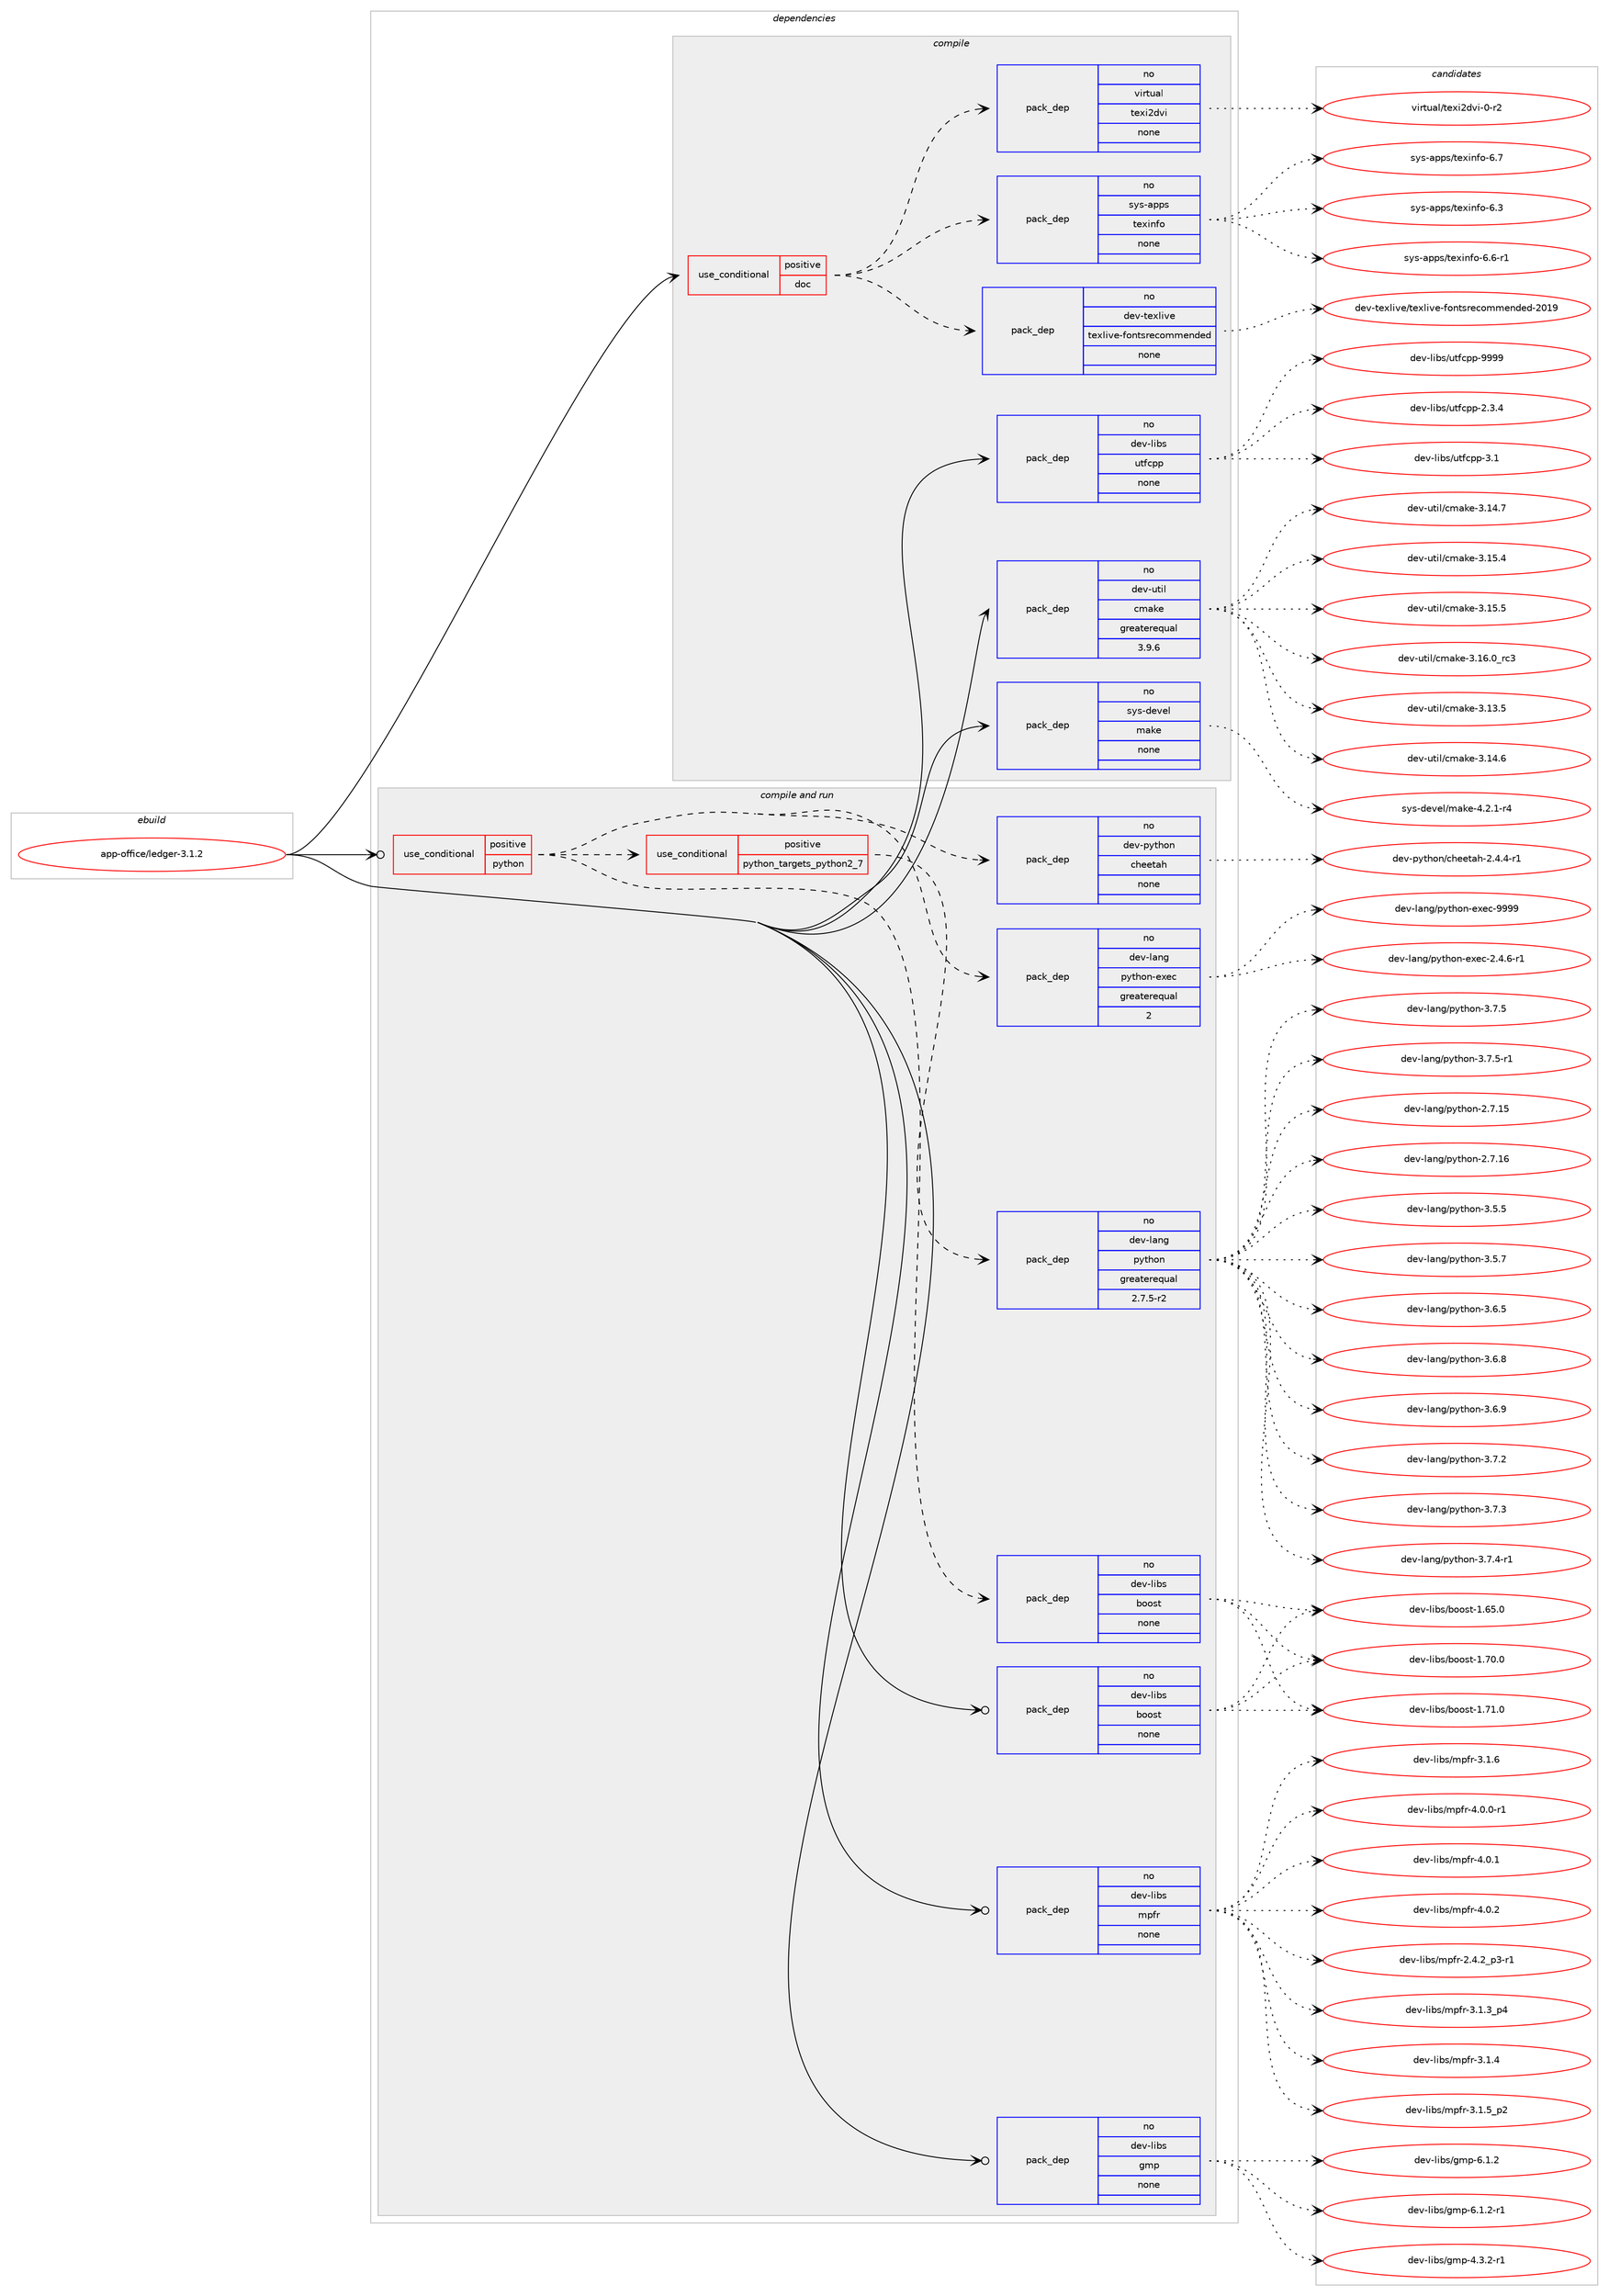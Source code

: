 digraph prolog {

# *************
# Graph options
# *************

newrank=true;
concentrate=true;
compound=true;
graph [rankdir=LR,fontname=Helvetica,fontsize=10,ranksep=1.5];#, ranksep=2.5, nodesep=0.2];
edge  [arrowhead=vee];
node  [fontname=Helvetica,fontsize=10];

# **********
# The ebuild
# **********

subgraph cluster_leftcol {
color=gray;
rank=same;
label=<<i>ebuild</i>>;
id [label="app-office/ledger-3.1.2", color=red, width=4, href="../app-office/ledger-3.1.2.svg"];
}

# ****************
# The dependencies
# ****************

subgraph cluster_midcol {
color=gray;
label=<<i>dependencies</i>>;
subgraph cluster_compile {
fillcolor="#eeeeee";
style=filled;
label=<<i>compile</i>>;
subgraph cond120042 {
dependency502822 [label=<<TABLE BORDER="0" CELLBORDER="1" CELLSPACING="0" CELLPADDING="4"><TR><TD ROWSPAN="3" CELLPADDING="10">use_conditional</TD></TR><TR><TD>positive</TD></TR><TR><TD>doc</TD></TR></TABLE>>, shape=none, color=red];
subgraph pack373690 {
dependency502823 [label=<<TABLE BORDER="0" CELLBORDER="1" CELLSPACING="0" CELLPADDING="4" WIDTH="220"><TR><TD ROWSPAN="6" CELLPADDING="30">pack_dep</TD></TR><TR><TD WIDTH="110">no</TD></TR><TR><TD>sys-apps</TD></TR><TR><TD>texinfo</TD></TR><TR><TD>none</TD></TR><TR><TD></TD></TR></TABLE>>, shape=none, color=blue];
}
dependency502822:e -> dependency502823:w [weight=20,style="dashed",arrowhead="vee"];
subgraph pack373691 {
dependency502824 [label=<<TABLE BORDER="0" CELLBORDER="1" CELLSPACING="0" CELLPADDING="4" WIDTH="220"><TR><TD ROWSPAN="6" CELLPADDING="30">pack_dep</TD></TR><TR><TD WIDTH="110">no</TD></TR><TR><TD>virtual</TD></TR><TR><TD>texi2dvi</TD></TR><TR><TD>none</TD></TR><TR><TD></TD></TR></TABLE>>, shape=none, color=blue];
}
dependency502822:e -> dependency502824:w [weight=20,style="dashed",arrowhead="vee"];
subgraph pack373692 {
dependency502825 [label=<<TABLE BORDER="0" CELLBORDER="1" CELLSPACING="0" CELLPADDING="4" WIDTH="220"><TR><TD ROWSPAN="6" CELLPADDING="30">pack_dep</TD></TR><TR><TD WIDTH="110">no</TD></TR><TR><TD>dev-texlive</TD></TR><TR><TD>texlive-fontsrecommended</TD></TR><TR><TD>none</TD></TR><TR><TD></TD></TR></TABLE>>, shape=none, color=blue];
}
dependency502822:e -> dependency502825:w [weight=20,style="dashed",arrowhead="vee"];
}
id:e -> dependency502822:w [weight=20,style="solid",arrowhead="vee"];
subgraph pack373693 {
dependency502826 [label=<<TABLE BORDER="0" CELLBORDER="1" CELLSPACING="0" CELLPADDING="4" WIDTH="220"><TR><TD ROWSPAN="6" CELLPADDING="30">pack_dep</TD></TR><TR><TD WIDTH="110">no</TD></TR><TR><TD>dev-libs</TD></TR><TR><TD>utfcpp</TD></TR><TR><TD>none</TD></TR><TR><TD></TD></TR></TABLE>>, shape=none, color=blue];
}
id:e -> dependency502826:w [weight=20,style="solid",arrowhead="vee"];
subgraph pack373694 {
dependency502827 [label=<<TABLE BORDER="0" CELLBORDER="1" CELLSPACING="0" CELLPADDING="4" WIDTH="220"><TR><TD ROWSPAN="6" CELLPADDING="30">pack_dep</TD></TR><TR><TD WIDTH="110">no</TD></TR><TR><TD>dev-util</TD></TR><TR><TD>cmake</TD></TR><TR><TD>greaterequal</TD></TR><TR><TD>3.9.6</TD></TR></TABLE>>, shape=none, color=blue];
}
id:e -> dependency502827:w [weight=20,style="solid",arrowhead="vee"];
subgraph pack373695 {
dependency502828 [label=<<TABLE BORDER="0" CELLBORDER="1" CELLSPACING="0" CELLPADDING="4" WIDTH="220"><TR><TD ROWSPAN="6" CELLPADDING="30">pack_dep</TD></TR><TR><TD WIDTH="110">no</TD></TR><TR><TD>sys-devel</TD></TR><TR><TD>make</TD></TR><TR><TD>none</TD></TR><TR><TD></TD></TR></TABLE>>, shape=none, color=blue];
}
id:e -> dependency502828:w [weight=20,style="solid",arrowhead="vee"];
}
subgraph cluster_compileandrun {
fillcolor="#eeeeee";
style=filled;
label=<<i>compile and run</i>>;
subgraph cond120043 {
dependency502829 [label=<<TABLE BORDER="0" CELLBORDER="1" CELLSPACING="0" CELLPADDING="4"><TR><TD ROWSPAN="3" CELLPADDING="10">use_conditional</TD></TR><TR><TD>positive</TD></TR><TR><TD>python</TD></TR></TABLE>>, shape=none, color=red];
subgraph pack373696 {
dependency502830 [label=<<TABLE BORDER="0" CELLBORDER="1" CELLSPACING="0" CELLPADDING="4" WIDTH="220"><TR><TD ROWSPAN="6" CELLPADDING="30">pack_dep</TD></TR><TR><TD WIDTH="110">no</TD></TR><TR><TD>dev-libs</TD></TR><TR><TD>boost</TD></TR><TR><TD>none</TD></TR><TR><TD></TD></TR></TABLE>>, shape=none, color=blue];
}
dependency502829:e -> dependency502830:w [weight=20,style="dashed",arrowhead="vee"];
subgraph pack373697 {
dependency502831 [label=<<TABLE BORDER="0" CELLBORDER="1" CELLSPACING="0" CELLPADDING="4" WIDTH="220"><TR><TD ROWSPAN="6" CELLPADDING="30">pack_dep</TD></TR><TR><TD WIDTH="110">no</TD></TR><TR><TD>dev-python</TD></TR><TR><TD>cheetah</TD></TR><TR><TD>none</TD></TR><TR><TD></TD></TR></TABLE>>, shape=none, color=blue];
}
dependency502829:e -> dependency502831:w [weight=20,style="dashed",arrowhead="vee"];
subgraph cond120044 {
dependency502832 [label=<<TABLE BORDER="0" CELLBORDER="1" CELLSPACING="0" CELLPADDING="4"><TR><TD ROWSPAN="3" CELLPADDING="10">use_conditional</TD></TR><TR><TD>positive</TD></TR><TR><TD>python_targets_python2_7</TD></TR></TABLE>>, shape=none, color=red];
subgraph pack373698 {
dependency502833 [label=<<TABLE BORDER="0" CELLBORDER="1" CELLSPACING="0" CELLPADDING="4" WIDTH="220"><TR><TD ROWSPAN="6" CELLPADDING="30">pack_dep</TD></TR><TR><TD WIDTH="110">no</TD></TR><TR><TD>dev-lang</TD></TR><TR><TD>python</TD></TR><TR><TD>greaterequal</TD></TR><TR><TD>2.7.5-r2</TD></TR></TABLE>>, shape=none, color=blue];
}
dependency502832:e -> dependency502833:w [weight=20,style="dashed",arrowhead="vee"];
}
dependency502829:e -> dependency502832:w [weight=20,style="dashed",arrowhead="vee"];
subgraph pack373699 {
dependency502834 [label=<<TABLE BORDER="0" CELLBORDER="1" CELLSPACING="0" CELLPADDING="4" WIDTH="220"><TR><TD ROWSPAN="6" CELLPADDING="30">pack_dep</TD></TR><TR><TD WIDTH="110">no</TD></TR><TR><TD>dev-lang</TD></TR><TR><TD>python-exec</TD></TR><TR><TD>greaterequal</TD></TR><TR><TD>2</TD></TR></TABLE>>, shape=none, color=blue];
}
dependency502829:e -> dependency502834:w [weight=20,style="dashed",arrowhead="vee"];
}
id:e -> dependency502829:w [weight=20,style="solid",arrowhead="odotvee"];
subgraph pack373700 {
dependency502835 [label=<<TABLE BORDER="0" CELLBORDER="1" CELLSPACING="0" CELLPADDING="4" WIDTH="220"><TR><TD ROWSPAN="6" CELLPADDING="30">pack_dep</TD></TR><TR><TD WIDTH="110">no</TD></TR><TR><TD>dev-libs</TD></TR><TR><TD>boost</TD></TR><TR><TD>none</TD></TR><TR><TD></TD></TR></TABLE>>, shape=none, color=blue];
}
id:e -> dependency502835:w [weight=20,style="solid",arrowhead="odotvee"];
subgraph pack373701 {
dependency502836 [label=<<TABLE BORDER="0" CELLBORDER="1" CELLSPACING="0" CELLPADDING="4" WIDTH="220"><TR><TD ROWSPAN="6" CELLPADDING="30">pack_dep</TD></TR><TR><TD WIDTH="110">no</TD></TR><TR><TD>dev-libs</TD></TR><TR><TD>gmp</TD></TR><TR><TD>none</TD></TR><TR><TD></TD></TR></TABLE>>, shape=none, color=blue];
}
id:e -> dependency502836:w [weight=20,style="solid",arrowhead="odotvee"];
subgraph pack373702 {
dependency502837 [label=<<TABLE BORDER="0" CELLBORDER="1" CELLSPACING="0" CELLPADDING="4" WIDTH="220"><TR><TD ROWSPAN="6" CELLPADDING="30">pack_dep</TD></TR><TR><TD WIDTH="110">no</TD></TR><TR><TD>dev-libs</TD></TR><TR><TD>mpfr</TD></TR><TR><TD>none</TD></TR><TR><TD></TD></TR></TABLE>>, shape=none, color=blue];
}
id:e -> dependency502837:w [weight=20,style="solid",arrowhead="odotvee"];
}
subgraph cluster_run {
fillcolor="#eeeeee";
style=filled;
label=<<i>run</i>>;
}
}

# **************
# The candidates
# **************

subgraph cluster_choices {
rank=same;
color=gray;
label=<<i>candidates</i>>;

subgraph choice373690 {
color=black;
nodesep=1;
choice11512111545971121121154711610112010511010211145544651 [label="sys-apps/texinfo-6.3", color=red, width=4,href="../sys-apps/texinfo-6.3.svg"];
choice115121115459711211211547116101120105110102111455446544511449 [label="sys-apps/texinfo-6.6-r1", color=red, width=4,href="../sys-apps/texinfo-6.6-r1.svg"];
choice11512111545971121121154711610112010511010211145544655 [label="sys-apps/texinfo-6.7", color=red, width=4,href="../sys-apps/texinfo-6.7.svg"];
dependency502823:e -> choice11512111545971121121154711610112010511010211145544651:w [style=dotted,weight="100"];
dependency502823:e -> choice115121115459711211211547116101120105110102111455446544511449:w [style=dotted,weight="100"];
dependency502823:e -> choice11512111545971121121154711610112010511010211145544655:w [style=dotted,weight="100"];
}
subgraph choice373691 {
color=black;
nodesep=1;
choice11810511411611797108471161011201055010011810545484511450 [label="virtual/texi2dvi-0-r2", color=red, width=4,href="../virtual/texi2dvi-0-r2.svg"];
dependency502824:e -> choice11810511411611797108471161011201055010011810545484511450:w [style=dotted,weight="100"];
}
subgraph choice373692 {
color=black;
nodesep=1;
choice100101118451161011201081051181014711610112010810511810145102111110116115114101991111091091011101001011004550484957 [label="dev-texlive/texlive-fontsrecommended-2019", color=red, width=4,href="../dev-texlive/texlive-fontsrecommended-2019.svg"];
dependency502825:e -> choice100101118451161011201081051181014711610112010810511810145102111110116115114101991111091091011101001011004550484957:w [style=dotted,weight="100"];
}
subgraph choice373693 {
color=black;
nodesep=1;
choice10010111845108105981154711711610299112112455046514652 [label="dev-libs/utfcpp-2.3.4", color=red, width=4,href="../dev-libs/utfcpp-2.3.4.svg"];
choice1001011184510810598115471171161029911211245514649 [label="dev-libs/utfcpp-3.1", color=red, width=4,href="../dev-libs/utfcpp-3.1.svg"];
choice100101118451081059811547117116102991121124557575757 [label="dev-libs/utfcpp-9999", color=red, width=4,href="../dev-libs/utfcpp-9999.svg"];
dependency502826:e -> choice10010111845108105981154711711610299112112455046514652:w [style=dotted,weight="100"];
dependency502826:e -> choice1001011184510810598115471171161029911211245514649:w [style=dotted,weight="100"];
dependency502826:e -> choice100101118451081059811547117116102991121124557575757:w [style=dotted,weight="100"];
}
subgraph choice373694 {
color=black;
nodesep=1;
choice1001011184511711610510847991099710710145514649514653 [label="dev-util/cmake-3.13.5", color=red, width=4,href="../dev-util/cmake-3.13.5.svg"];
choice1001011184511711610510847991099710710145514649524654 [label="dev-util/cmake-3.14.6", color=red, width=4,href="../dev-util/cmake-3.14.6.svg"];
choice1001011184511711610510847991099710710145514649524655 [label="dev-util/cmake-3.14.7", color=red, width=4,href="../dev-util/cmake-3.14.7.svg"];
choice1001011184511711610510847991099710710145514649534652 [label="dev-util/cmake-3.15.4", color=red, width=4,href="../dev-util/cmake-3.15.4.svg"];
choice1001011184511711610510847991099710710145514649534653 [label="dev-util/cmake-3.15.5", color=red, width=4,href="../dev-util/cmake-3.15.5.svg"];
choice1001011184511711610510847991099710710145514649544648951149951 [label="dev-util/cmake-3.16.0_rc3", color=red, width=4,href="../dev-util/cmake-3.16.0_rc3.svg"];
dependency502827:e -> choice1001011184511711610510847991099710710145514649514653:w [style=dotted,weight="100"];
dependency502827:e -> choice1001011184511711610510847991099710710145514649524654:w [style=dotted,weight="100"];
dependency502827:e -> choice1001011184511711610510847991099710710145514649524655:w [style=dotted,weight="100"];
dependency502827:e -> choice1001011184511711610510847991099710710145514649534652:w [style=dotted,weight="100"];
dependency502827:e -> choice1001011184511711610510847991099710710145514649534653:w [style=dotted,weight="100"];
dependency502827:e -> choice1001011184511711610510847991099710710145514649544648951149951:w [style=dotted,weight="100"];
}
subgraph choice373695 {
color=black;
nodesep=1;
choice1151211154510010111810110847109971071014552465046494511452 [label="sys-devel/make-4.2.1-r4", color=red, width=4,href="../sys-devel/make-4.2.1-r4.svg"];
dependency502828:e -> choice1151211154510010111810110847109971071014552465046494511452:w [style=dotted,weight="100"];
}
subgraph choice373696 {
color=black;
nodesep=1;
choice1001011184510810598115479811111111511645494654534648 [label="dev-libs/boost-1.65.0", color=red, width=4,href="../dev-libs/boost-1.65.0.svg"];
choice1001011184510810598115479811111111511645494655484648 [label="dev-libs/boost-1.70.0", color=red, width=4,href="../dev-libs/boost-1.70.0.svg"];
choice1001011184510810598115479811111111511645494655494648 [label="dev-libs/boost-1.71.0", color=red, width=4,href="../dev-libs/boost-1.71.0.svg"];
dependency502830:e -> choice1001011184510810598115479811111111511645494654534648:w [style=dotted,weight="100"];
dependency502830:e -> choice1001011184510810598115479811111111511645494655484648:w [style=dotted,weight="100"];
dependency502830:e -> choice1001011184510810598115479811111111511645494655494648:w [style=dotted,weight="100"];
}
subgraph choice373697 {
color=black;
nodesep=1;
choice100101118451121211161041111104799104101101116971044550465246524511449 [label="dev-python/cheetah-2.4.4-r1", color=red, width=4,href="../dev-python/cheetah-2.4.4-r1.svg"];
dependency502831:e -> choice100101118451121211161041111104799104101101116971044550465246524511449:w [style=dotted,weight="100"];
}
subgraph choice373698 {
color=black;
nodesep=1;
choice10010111845108971101034711212111610411111045504655464953 [label="dev-lang/python-2.7.15", color=red, width=4,href="../dev-lang/python-2.7.15.svg"];
choice10010111845108971101034711212111610411111045504655464954 [label="dev-lang/python-2.7.16", color=red, width=4,href="../dev-lang/python-2.7.16.svg"];
choice100101118451089711010347112121116104111110455146534653 [label="dev-lang/python-3.5.5", color=red, width=4,href="../dev-lang/python-3.5.5.svg"];
choice100101118451089711010347112121116104111110455146534655 [label="dev-lang/python-3.5.7", color=red, width=4,href="../dev-lang/python-3.5.7.svg"];
choice100101118451089711010347112121116104111110455146544653 [label="dev-lang/python-3.6.5", color=red, width=4,href="../dev-lang/python-3.6.5.svg"];
choice100101118451089711010347112121116104111110455146544656 [label="dev-lang/python-3.6.8", color=red, width=4,href="../dev-lang/python-3.6.8.svg"];
choice100101118451089711010347112121116104111110455146544657 [label="dev-lang/python-3.6.9", color=red, width=4,href="../dev-lang/python-3.6.9.svg"];
choice100101118451089711010347112121116104111110455146554650 [label="dev-lang/python-3.7.2", color=red, width=4,href="../dev-lang/python-3.7.2.svg"];
choice100101118451089711010347112121116104111110455146554651 [label="dev-lang/python-3.7.3", color=red, width=4,href="../dev-lang/python-3.7.3.svg"];
choice1001011184510897110103471121211161041111104551465546524511449 [label="dev-lang/python-3.7.4-r1", color=red, width=4,href="../dev-lang/python-3.7.4-r1.svg"];
choice100101118451089711010347112121116104111110455146554653 [label="dev-lang/python-3.7.5", color=red, width=4,href="../dev-lang/python-3.7.5.svg"];
choice1001011184510897110103471121211161041111104551465546534511449 [label="dev-lang/python-3.7.5-r1", color=red, width=4,href="../dev-lang/python-3.7.5-r1.svg"];
dependency502833:e -> choice10010111845108971101034711212111610411111045504655464953:w [style=dotted,weight="100"];
dependency502833:e -> choice10010111845108971101034711212111610411111045504655464954:w [style=dotted,weight="100"];
dependency502833:e -> choice100101118451089711010347112121116104111110455146534653:w [style=dotted,weight="100"];
dependency502833:e -> choice100101118451089711010347112121116104111110455146534655:w [style=dotted,weight="100"];
dependency502833:e -> choice100101118451089711010347112121116104111110455146544653:w [style=dotted,weight="100"];
dependency502833:e -> choice100101118451089711010347112121116104111110455146544656:w [style=dotted,weight="100"];
dependency502833:e -> choice100101118451089711010347112121116104111110455146544657:w [style=dotted,weight="100"];
dependency502833:e -> choice100101118451089711010347112121116104111110455146554650:w [style=dotted,weight="100"];
dependency502833:e -> choice100101118451089711010347112121116104111110455146554651:w [style=dotted,weight="100"];
dependency502833:e -> choice1001011184510897110103471121211161041111104551465546524511449:w [style=dotted,weight="100"];
dependency502833:e -> choice100101118451089711010347112121116104111110455146554653:w [style=dotted,weight="100"];
dependency502833:e -> choice1001011184510897110103471121211161041111104551465546534511449:w [style=dotted,weight="100"];
}
subgraph choice373699 {
color=black;
nodesep=1;
choice10010111845108971101034711212111610411111045101120101994550465246544511449 [label="dev-lang/python-exec-2.4.6-r1", color=red, width=4,href="../dev-lang/python-exec-2.4.6-r1.svg"];
choice10010111845108971101034711212111610411111045101120101994557575757 [label="dev-lang/python-exec-9999", color=red, width=4,href="../dev-lang/python-exec-9999.svg"];
dependency502834:e -> choice10010111845108971101034711212111610411111045101120101994550465246544511449:w [style=dotted,weight="100"];
dependency502834:e -> choice10010111845108971101034711212111610411111045101120101994557575757:w [style=dotted,weight="100"];
}
subgraph choice373700 {
color=black;
nodesep=1;
choice1001011184510810598115479811111111511645494654534648 [label="dev-libs/boost-1.65.0", color=red, width=4,href="../dev-libs/boost-1.65.0.svg"];
choice1001011184510810598115479811111111511645494655484648 [label="dev-libs/boost-1.70.0", color=red, width=4,href="../dev-libs/boost-1.70.0.svg"];
choice1001011184510810598115479811111111511645494655494648 [label="dev-libs/boost-1.71.0", color=red, width=4,href="../dev-libs/boost-1.71.0.svg"];
dependency502835:e -> choice1001011184510810598115479811111111511645494654534648:w [style=dotted,weight="100"];
dependency502835:e -> choice1001011184510810598115479811111111511645494655484648:w [style=dotted,weight="100"];
dependency502835:e -> choice1001011184510810598115479811111111511645494655494648:w [style=dotted,weight="100"];
}
subgraph choice373701 {
color=black;
nodesep=1;
choice1001011184510810598115471031091124552465146504511449 [label="dev-libs/gmp-4.3.2-r1", color=red, width=4,href="../dev-libs/gmp-4.3.2-r1.svg"];
choice100101118451081059811547103109112455446494650 [label="dev-libs/gmp-6.1.2", color=red, width=4,href="../dev-libs/gmp-6.1.2.svg"];
choice1001011184510810598115471031091124554464946504511449 [label="dev-libs/gmp-6.1.2-r1", color=red, width=4,href="../dev-libs/gmp-6.1.2-r1.svg"];
dependency502836:e -> choice1001011184510810598115471031091124552465146504511449:w [style=dotted,weight="100"];
dependency502836:e -> choice100101118451081059811547103109112455446494650:w [style=dotted,weight="100"];
dependency502836:e -> choice1001011184510810598115471031091124554464946504511449:w [style=dotted,weight="100"];
}
subgraph choice373702 {
color=black;
nodesep=1;
choice10010111845108105981154710911210211445504652465095112514511449 [label="dev-libs/mpfr-2.4.2_p3-r1", color=red, width=4,href="../dev-libs/mpfr-2.4.2_p3-r1.svg"];
choice1001011184510810598115471091121021144551464946519511252 [label="dev-libs/mpfr-3.1.3_p4", color=red, width=4,href="../dev-libs/mpfr-3.1.3_p4.svg"];
choice100101118451081059811547109112102114455146494652 [label="dev-libs/mpfr-3.1.4", color=red, width=4,href="../dev-libs/mpfr-3.1.4.svg"];
choice1001011184510810598115471091121021144551464946539511250 [label="dev-libs/mpfr-3.1.5_p2", color=red, width=4,href="../dev-libs/mpfr-3.1.5_p2.svg"];
choice100101118451081059811547109112102114455146494654 [label="dev-libs/mpfr-3.1.6", color=red, width=4,href="../dev-libs/mpfr-3.1.6.svg"];
choice1001011184510810598115471091121021144552464846484511449 [label="dev-libs/mpfr-4.0.0-r1", color=red, width=4,href="../dev-libs/mpfr-4.0.0-r1.svg"];
choice100101118451081059811547109112102114455246484649 [label="dev-libs/mpfr-4.0.1", color=red, width=4,href="../dev-libs/mpfr-4.0.1.svg"];
choice100101118451081059811547109112102114455246484650 [label="dev-libs/mpfr-4.0.2", color=red, width=4,href="../dev-libs/mpfr-4.0.2.svg"];
dependency502837:e -> choice10010111845108105981154710911210211445504652465095112514511449:w [style=dotted,weight="100"];
dependency502837:e -> choice1001011184510810598115471091121021144551464946519511252:w [style=dotted,weight="100"];
dependency502837:e -> choice100101118451081059811547109112102114455146494652:w [style=dotted,weight="100"];
dependency502837:e -> choice1001011184510810598115471091121021144551464946539511250:w [style=dotted,weight="100"];
dependency502837:e -> choice100101118451081059811547109112102114455146494654:w [style=dotted,weight="100"];
dependency502837:e -> choice1001011184510810598115471091121021144552464846484511449:w [style=dotted,weight="100"];
dependency502837:e -> choice100101118451081059811547109112102114455246484649:w [style=dotted,weight="100"];
dependency502837:e -> choice100101118451081059811547109112102114455246484650:w [style=dotted,weight="100"];
}
}

}
